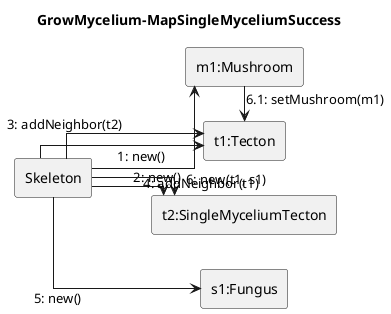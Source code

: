 @startuml
skinparam linetype ortho
left to right direction
title GrowMycelium-MapSingleMyceliumSuccess

rectangle Skeleton

rectangle "t1:Tecton" as t1
rectangle "t2:SingleMyceliumTecton" as t2
rectangle "s1:Fungus" as s1
rectangle "m1:Mushroom" as m1

Skeleton --> t1: 1: new()
Skeleton --> t2: 2: new()
Skeleton --> t1: 3: addNeighbor(t2)
Skeleton --> t2: 4: addNeighbor(t1)
Skeleton --> s1: 5: new()
Skeleton --> m1: 6: new(t1, s1)
m1 -> t1 : 6.1: setMushroom(m1)

@enduml